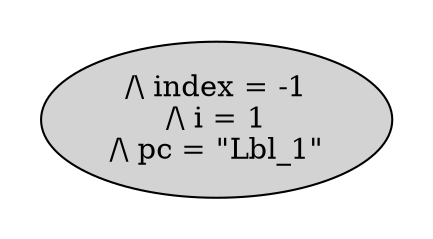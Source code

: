 strict digraph DiskGraph {
edge [colorscheme="paired12"]
nodesep=0.35;
subgraph cluster_graph {
color="white";
-1977429468417473574 [label="/\\ index = -1\n/\\ i = 1\n/\\ pc = \"Lbl_1\"",style = filled]
{rank = same; -1977429468417473574;}
}
}